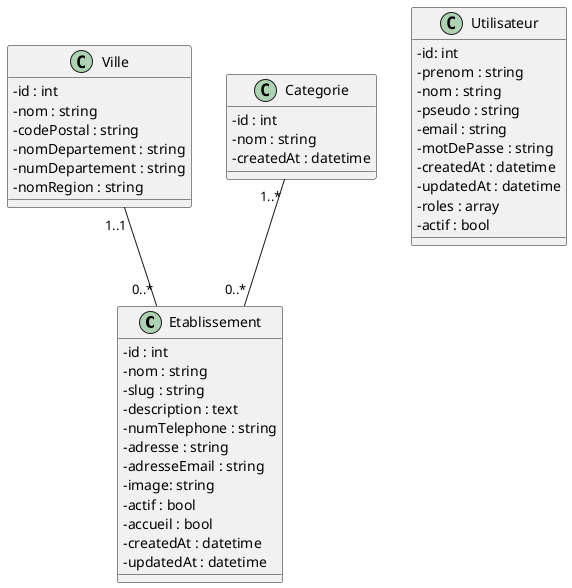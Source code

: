 @startuml
skinparam classAttributeIconSize 0

class Etablissement {
    - id : int
    - nom : string
    - slug : string
    - description : text
    - numTelephone : string
    - adresse : string
    - adresseEmail : string
    - image: string
    - actif : bool
    - accueil : bool
    - createdAt : datetime
    - updatedAt : datetime
}

class Ville {
    - id : int
    - nom : string
    - codePostal : string
    - nomDepartement : string
    - numDepartement : string
    - nomRegion : string
}

class Categorie {
    - id : int
    - nom : string
    - createdAt : datetime
}

class Utilisateur {
    - id: int
    - prenom : string
    - nom : string
    - pseudo : string
    - email : string
    - motDePasse : string
    - createdAt : datetime
    - updatedAt : datetime
    - roles : array
    - actif : bool
}

Categorie"1..*"--"0..*"Etablissement
Ville"1..1"--"0..*"Etablissement
@enduml
